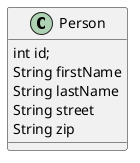 @startuml

class Person {
  int id;
  String firstName
  String lastName
  String street
  String zip
}

@enduml